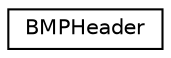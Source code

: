 digraph "Graphical Class Hierarchy"
{
  edge [fontname="Helvetica",fontsize="10",labelfontname="Helvetica",labelfontsize="10"];
  node [fontname="Helvetica",fontsize="10",shape=record];
  rankdir="LR";
  Node1 [label="BMPHeader",height=0.2,width=0.4,color="black", fillcolor="white", style="filled",URL="$struct_b_m_p_header.html"];
}
